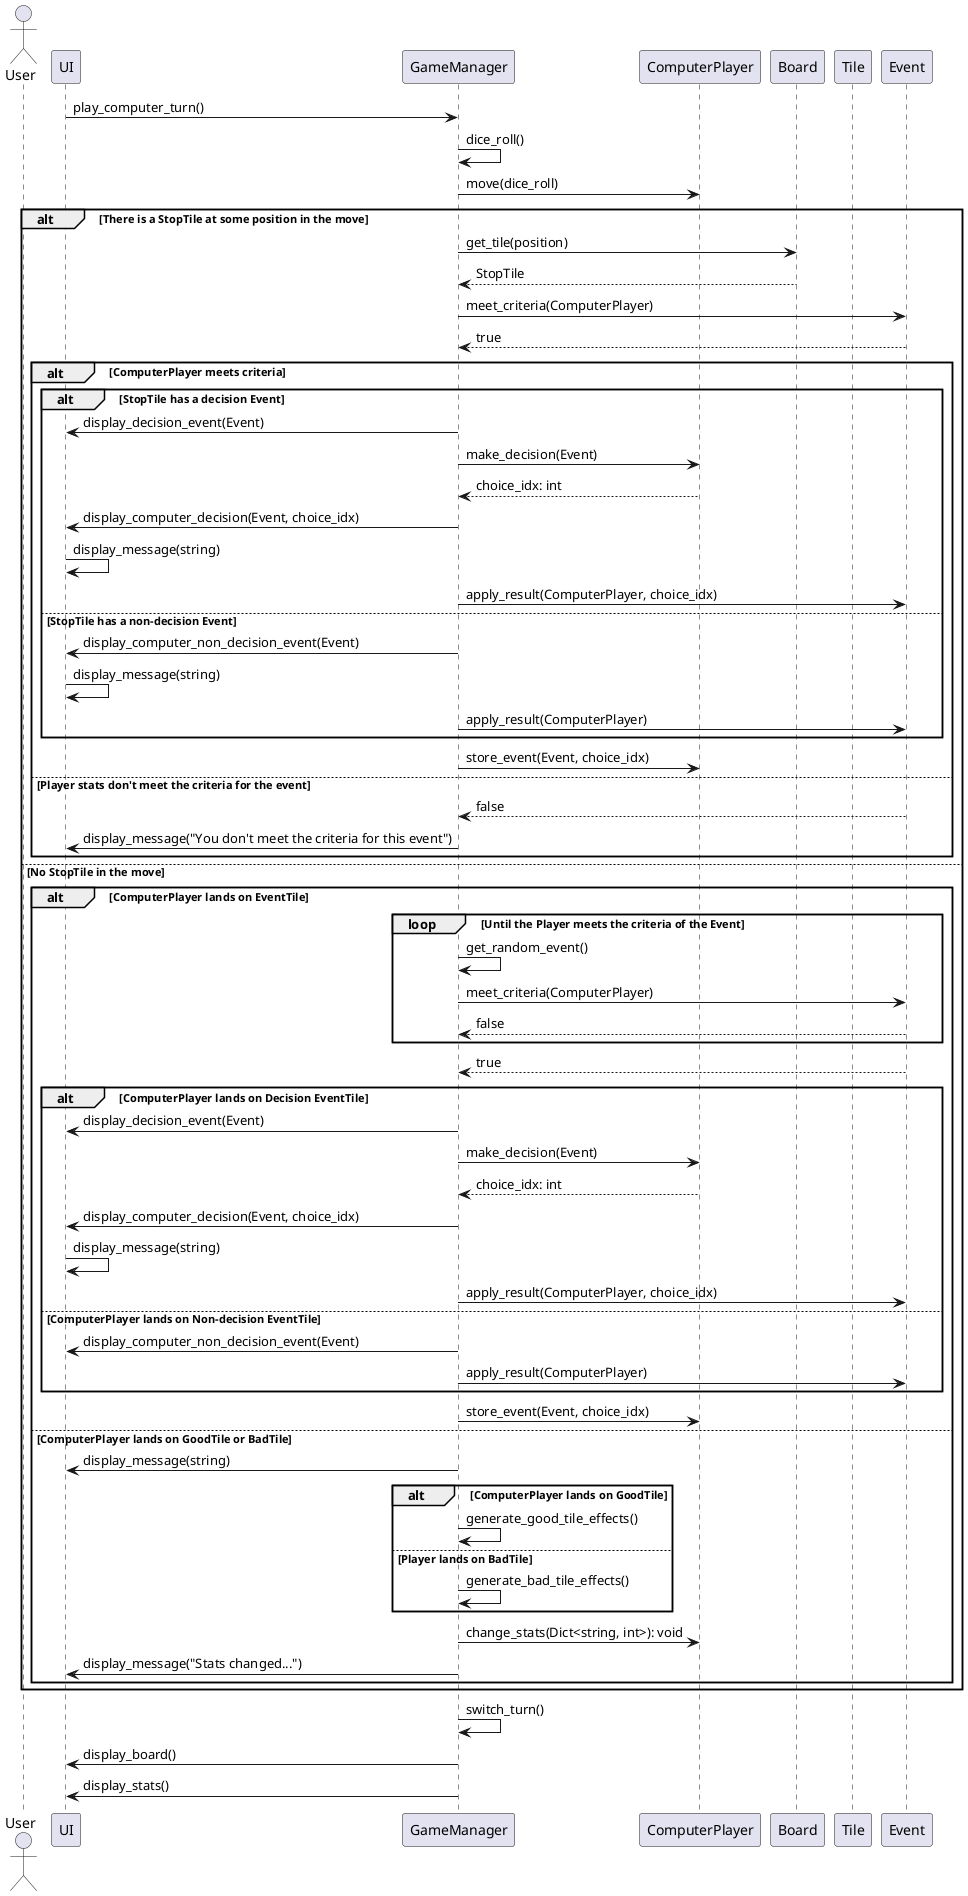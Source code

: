 @startuml SequenceDiagram: Dice roll and movement for computer player

actor User
participant UI
participant GameManager
participant ComputerPlayer
participant Board
participant Tile
participant Event


UI -> GameManager: play_computer_turn()
GameManager -> GameManager: dice_roll()
GameManager -> ComputerPlayer: move(dice_roll)

alt There is a StopTile at some position in the move

        GameManager -> Board: get_tile(position)
        Board --> GameManager: StopTile
        GameManager -> Event: meet_criteria(ComputerPlayer)
        Event --> GameManager: true

        alt ComputerPlayer meets criteria

            alt StopTile has a decision Event
                GameManager -> UI: display_decision_event(Event)
                GameManager -> ComputerPlayer: make_decision(Event)
                GameManager <-- ComputerPlayer: choice_idx: int
                GameManager -> UI: display_computer_decision(Event, choice_idx)
                UI -> UI: display_message(string)
                GameManager -> Event: apply_result(ComputerPlayer, choice_idx)

            else StopTile has a non-decision Event
                GameManager -> UI: display_computer_non_decision_event(Event)
                UI -> UI: display_message(string)
                GameManager -> Event: apply_result(ComputerPlayer)
            end

            GameManager -> ComputerPlayer: store_event(Event, choice_idx)

        else Player stats don't meet the criteria for the event
            Event --> GameManager: false
            GameManager -> UI: display_message("You don't meet the criteria for this event")
        end

else No StopTile in the move

    alt ComputerPlayer lands on EventTile

        loop Until the Player meets the criteria of the Event
            GameManager -> GameManager: get_random_event()
            GameManager -> Event: meet_criteria(ComputerPlayer)
            Event --> GameManager: false
        end
    
        Event --> GameManager: true

        alt ComputerPlayer lands on Decision EventTile
            GameManager -> UI: display_decision_event(Event)
            GameManager -> ComputerPlayer: make_decision(Event)
            GameManager <-- ComputerPlayer: choice_idx: int
            GameManager -> UI: display_computer_decision(Event, choice_idx)
            UI -> UI: display_message(string)
            GameManager -> Event: apply_result(ComputerPlayer, choice_idx)

        else ComputerPlayer lands on Non-decision EventTile
            GameManager -> UI: display_computer_non_decision_event(Event)
            GameManager -> Event: apply_result(ComputerPlayer)

        end
        
        GameManager -> ComputerPlayer: store_event(Event, choice_idx)
    
    else ComputerPlayer lands on GoodTile or BadTile
        GameManager -> UI: display_message(string)

        alt ComputerPlayer lands on GoodTile
            GameManager -> GameManager: generate_good_tile_effects()
        else Player lands on BadTile
            GameManager -> GameManager: generate_bad_tile_effects()
        end

        GameManager -> ComputerPlayer: change_stats(Dict<string, int>): void
        GameManager -> UI: display_message("Stats changed...")

    end
end

GameManager -> GameManager: switch_turn()
GameManager -> UI: display_board()
GameManager -> UI: display_stats()

@enduml
